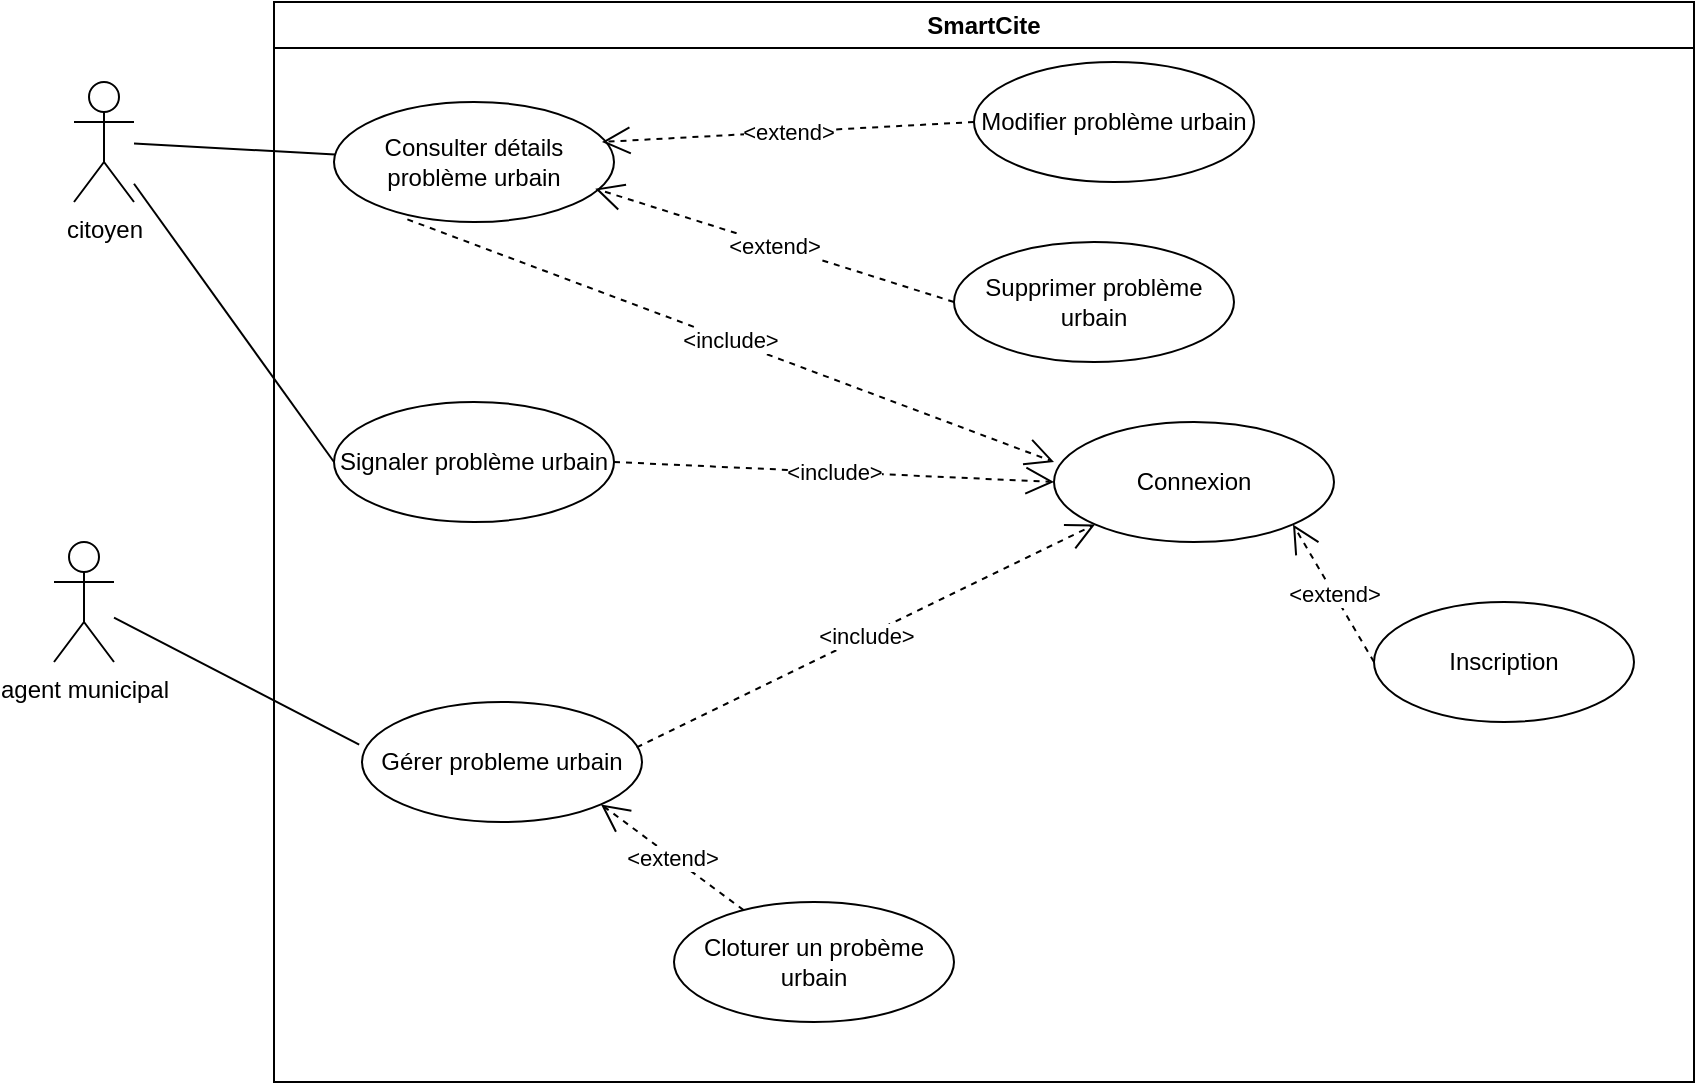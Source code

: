 <mxfile version="26.1.1">
  <diagram name="Page-1" id="XnHImOSnmTUTyuYHLlI6">
    <mxGraphModel dx="1034" dy="1628" grid="1" gridSize="10" guides="1" tooltips="1" connect="1" arrows="1" fold="1" page="1" pageScale="1" pageWidth="827" pageHeight="1169" math="0" shadow="0">
      <root>
        <mxCell id="0" />
        <mxCell id="1" parent="0" />
        <mxCell id="x2JVcxiwN9VGTN7cAI9j-1" value="SmartCite" style="swimlane;whiteSpace=wrap;html=1;" vertex="1" parent="1">
          <mxGeometry x="250" y="-430" width="710" height="540" as="geometry" />
        </mxCell>
        <mxCell id="x2JVcxiwN9VGTN7cAI9j-14" value="Connexion" style="ellipse;whiteSpace=wrap;html=1;" vertex="1" parent="x2JVcxiwN9VGTN7cAI9j-1">
          <mxGeometry x="390" y="210" width="140" height="60" as="geometry" />
        </mxCell>
        <mxCell id="x2JVcxiwN9VGTN7cAI9j-16" value="Inscription" style="ellipse;whiteSpace=wrap;html=1;" vertex="1" parent="x2JVcxiwN9VGTN7cAI9j-1">
          <mxGeometry x="550" y="300" width="130" height="60" as="geometry" />
        </mxCell>
        <mxCell id="x2JVcxiwN9VGTN7cAI9j-17" value="Signaler problème urbain" style="ellipse;whiteSpace=wrap;html=1;" vertex="1" parent="x2JVcxiwN9VGTN7cAI9j-1">
          <mxGeometry x="30" y="200" width="140" height="60" as="geometry" />
        </mxCell>
        <mxCell id="x2JVcxiwN9VGTN7cAI9j-18" value="Consulter détails problème urbain" style="ellipse;whiteSpace=wrap;html=1;" vertex="1" parent="x2JVcxiwN9VGTN7cAI9j-1">
          <mxGeometry x="30" y="50" width="140" height="60" as="geometry" />
        </mxCell>
        <mxCell id="x2JVcxiwN9VGTN7cAI9j-19" value="Modifier problème urbain" style="ellipse;whiteSpace=wrap;html=1;" vertex="1" parent="x2JVcxiwN9VGTN7cAI9j-1">
          <mxGeometry x="350" y="30" width="140" height="60" as="geometry" />
        </mxCell>
        <mxCell id="x2JVcxiwN9VGTN7cAI9j-20" value="Cloturer un probème urbain" style="ellipse;whiteSpace=wrap;html=1;" vertex="1" parent="x2JVcxiwN9VGTN7cAI9j-1">
          <mxGeometry x="200" y="450" width="140" height="60" as="geometry" />
        </mxCell>
        <mxCell id="x2JVcxiwN9VGTN7cAI9j-21" value="Gérer probleme urbain" style="ellipse;whiteSpace=wrap;html=1;" vertex="1" parent="x2JVcxiwN9VGTN7cAI9j-1">
          <mxGeometry x="44" y="350" width="140" height="60" as="geometry" />
        </mxCell>
        <mxCell id="x2JVcxiwN9VGTN7cAI9j-25" value="&amp;lt;&lt;span style=&quot;background-color: light-dark(#ffffff, var(--ge-dark-color, #121212)); color: light-dark(rgb(0, 0, 0), rgb(255, 255, 255));&quot;&gt;include&amp;gt;&lt;/span&gt;" style="endArrow=open;endSize=12;dashed=1;html=1;rounded=0;exitX=1;exitY=0.5;exitDx=0;exitDy=0;entryX=0;entryY=0.5;entryDx=0;entryDy=0;" edge="1" parent="x2JVcxiwN9VGTN7cAI9j-1" source="x2JVcxiwN9VGTN7cAI9j-17" target="x2JVcxiwN9VGTN7cAI9j-14">
          <mxGeometry width="160" relative="1" as="geometry">
            <mxPoint x="180" y="210" as="sourcePoint" />
            <mxPoint x="340" y="210" as="targetPoint" />
          </mxGeometry>
        </mxCell>
        <mxCell id="x2JVcxiwN9VGTN7cAI9j-26" value="&amp;lt;&lt;span style=&quot;background-color: light-dark(#ffffff, var(--ge-dark-color, #121212)); color: light-dark(rgb(0, 0, 0), rgb(255, 255, 255));&quot;&gt;include&amp;gt;&lt;/span&gt;" style="endArrow=open;endSize=12;dashed=1;html=1;rounded=0;exitX=0.262;exitY=0.978;exitDx=0;exitDy=0;entryX=0;entryY=0.333;entryDx=0;entryDy=0;entryPerimeter=0;exitPerimeter=0;" edge="1" parent="x2JVcxiwN9VGTN7cAI9j-1" source="x2JVcxiwN9VGTN7cAI9j-18" target="x2JVcxiwN9VGTN7cAI9j-14">
          <mxGeometry width="160" relative="1" as="geometry">
            <mxPoint x="110" y="170" as="sourcePoint" />
            <mxPoint x="310" y="130" as="targetPoint" />
          </mxGeometry>
        </mxCell>
        <mxCell id="x2JVcxiwN9VGTN7cAI9j-28" value="&amp;lt;&lt;span style=&quot;background-color: light-dark(#ffffff, var(--ge-dark-color, #121212)); color: light-dark(rgb(0, 0, 0), rgb(255, 255, 255));&quot;&gt;include&amp;gt;&lt;/span&gt;" style="endArrow=open;endSize=12;dashed=1;html=1;rounded=0;exitX=0.981;exitY=0.378;exitDx=0;exitDy=0;entryX=0;entryY=1;entryDx=0;entryDy=0;exitPerimeter=0;" edge="1" parent="x2JVcxiwN9VGTN7cAI9j-1" source="x2JVcxiwN9VGTN7cAI9j-21" target="x2JVcxiwN9VGTN7cAI9j-14">
          <mxGeometry width="160" relative="1" as="geometry">
            <mxPoint x="180" y="240" as="sourcePoint" />
            <mxPoint x="380" y="200" as="targetPoint" />
          </mxGeometry>
        </mxCell>
        <mxCell id="x2JVcxiwN9VGTN7cAI9j-30" value="&amp;lt;&lt;span style=&quot;background-color: light-dark(#ffffff, var(--ge-dark-color, #121212)); color: light-dark(rgb(0, 0, 0), rgb(255, 255, 255));&quot;&gt;extend&amp;gt;&lt;/span&gt;" style="endArrow=open;endSize=12;dashed=1;html=1;rounded=0;exitX=0;exitY=0.5;exitDx=0;exitDy=0;entryX=0.957;entryY=0.333;entryDx=0;entryDy=0;entryPerimeter=0;" edge="1" parent="x2JVcxiwN9VGTN7cAI9j-1" source="x2JVcxiwN9VGTN7cAI9j-19" target="x2JVcxiwN9VGTN7cAI9j-18">
          <mxGeometry width="160" relative="1" as="geometry">
            <mxPoint x="120" y="44.5" as="sourcePoint" />
            <mxPoint x="423" y="115.5" as="targetPoint" />
          </mxGeometry>
        </mxCell>
        <mxCell id="x2JVcxiwN9VGTN7cAI9j-33" value="&amp;lt;&lt;span style=&quot;background-color: light-dark(#ffffff, var(--ge-dark-color, #121212)); color: light-dark(rgb(0, 0, 0), rgb(255, 255, 255));&quot;&gt;extend&amp;gt;&lt;/span&gt;" style="endArrow=open;endSize=12;dashed=1;html=1;rounded=0;exitX=0;exitY=0.5;exitDx=0;exitDy=0;entryX=1;entryY=1;entryDx=0;entryDy=0;" edge="1" parent="x2JVcxiwN9VGTN7cAI9j-1" source="x2JVcxiwN9VGTN7cAI9j-16" target="x2JVcxiwN9VGTN7cAI9j-14">
          <mxGeometry width="160" relative="1" as="geometry">
            <mxPoint x="560" y="140" as="sourcePoint" />
            <mxPoint x="499" y="179" as="targetPoint" />
          </mxGeometry>
        </mxCell>
        <mxCell id="x2JVcxiwN9VGTN7cAI9j-38" value="&amp;lt;&lt;span style=&quot;background-color: light-dark(#ffffff, var(--ge-dark-color, #121212)); color: light-dark(rgb(0, 0, 0), rgb(255, 255, 255));&quot;&gt;extend&amp;gt;&lt;/span&gt;" style="endArrow=open;endSize=12;dashed=1;html=1;rounded=0;entryX=1;entryY=1;entryDx=0;entryDy=0;" edge="1" parent="x2JVcxiwN9VGTN7cAI9j-1" source="x2JVcxiwN9VGTN7cAI9j-20" target="x2JVcxiwN9VGTN7cAI9j-21">
          <mxGeometry width="160" relative="1" as="geometry">
            <mxPoint x="310" y="420" as="sourcePoint" />
            <mxPoint x="168" y="430" as="targetPoint" />
          </mxGeometry>
        </mxCell>
        <mxCell id="x2JVcxiwN9VGTN7cAI9j-39" value="Supprimer problème urbain" style="ellipse;whiteSpace=wrap;html=1;" vertex="1" parent="x2JVcxiwN9VGTN7cAI9j-1">
          <mxGeometry x="340" y="120" width="140" height="60" as="geometry" />
        </mxCell>
        <mxCell id="x2JVcxiwN9VGTN7cAI9j-40" value="&amp;lt;&lt;span style=&quot;background-color: light-dark(#ffffff, var(--ge-dark-color, #121212)); color: light-dark(rgb(0, 0, 0), rgb(255, 255, 255));&quot;&gt;extend&amp;gt;&lt;/span&gt;" style="endArrow=open;endSize=12;dashed=1;html=1;rounded=0;exitX=0;exitY=0.5;exitDx=0;exitDy=0;entryX=0.933;entryY=0.722;entryDx=0;entryDy=0;entryPerimeter=0;" edge="1" parent="x2JVcxiwN9VGTN7cAI9j-1" source="x2JVcxiwN9VGTN7cAI9j-39" target="x2JVcxiwN9VGTN7cAI9j-18">
          <mxGeometry width="160" relative="1" as="geometry">
            <mxPoint x="450" y="50" as="sourcePoint" />
            <mxPoint x="178" y="99" as="targetPoint" />
          </mxGeometry>
        </mxCell>
        <mxCell id="x2JVcxiwN9VGTN7cAI9j-10" value="citoyen&lt;div&gt;&lt;br&gt;&lt;/div&gt;" style="shape=umlActor;verticalLabelPosition=bottom;verticalAlign=top;html=1;outlineConnect=0;" vertex="1" parent="1">
          <mxGeometry x="150" y="-390" width="30" height="60" as="geometry" />
        </mxCell>
        <mxCell id="x2JVcxiwN9VGTN7cAI9j-12" value="agent municipal" style="shape=umlActor;verticalLabelPosition=bottom;verticalAlign=top;html=1;outlineConnect=0;" vertex="1" parent="1">
          <mxGeometry x="140" y="-160" width="30" height="60" as="geometry" />
        </mxCell>
        <mxCell id="x2JVcxiwN9VGTN7cAI9j-23" value="" style="endArrow=none;html=1;rounded=0;entryX=0;entryY=0.5;entryDx=0;entryDy=0;" edge="1" parent="1" source="x2JVcxiwN9VGTN7cAI9j-10" target="x2JVcxiwN9VGTN7cAI9j-17">
          <mxGeometry width="50" height="50" relative="1" as="geometry">
            <mxPoint x="190" y="-330" as="sourcePoint" />
            <mxPoint x="240" y="-380" as="targetPoint" />
          </mxGeometry>
        </mxCell>
        <mxCell id="x2JVcxiwN9VGTN7cAI9j-24" value="" style="endArrow=none;html=1;rounded=0;" edge="1" parent="1" source="x2JVcxiwN9VGTN7cAI9j-10" target="x2JVcxiwN9VGTN7cAI9j-18">
          <mxGeometry width="50" height="50" relative="1" as="geometry">
            <mxPoint x="210" y="-380" as="sourcePoint" />
            <mxPoint x="260" y="-430" as="targetPoint" />
          </mxGeometry>
        </mxCell>
        <mxCell id="x2JVcxiwN9VGTN7cAI9j-37" value="" style="endArrow=none;html=1;rounded=0;entryX=-0.01;entryY=0.356;entryDx=0;entryDy=0;entryPerimeter=0;" edge="1" parent="1" source="x2JVcxiwN9VGTN7cAI9j-12" target="x2JVcxiwN9VGTN7cAI9j-21">
          <mxGeometry width="50" height="50" relative="1" as="geometry">
            <mxPoint x="190" y="-70" as="sourcePoint" />
            <mxPoint x="240" y="-120" as="targetPoint" />
          </mxGeometry>
        </mxCell>
      </root>
    </mxGraphModel>
  </diagram>
</mxfile>
